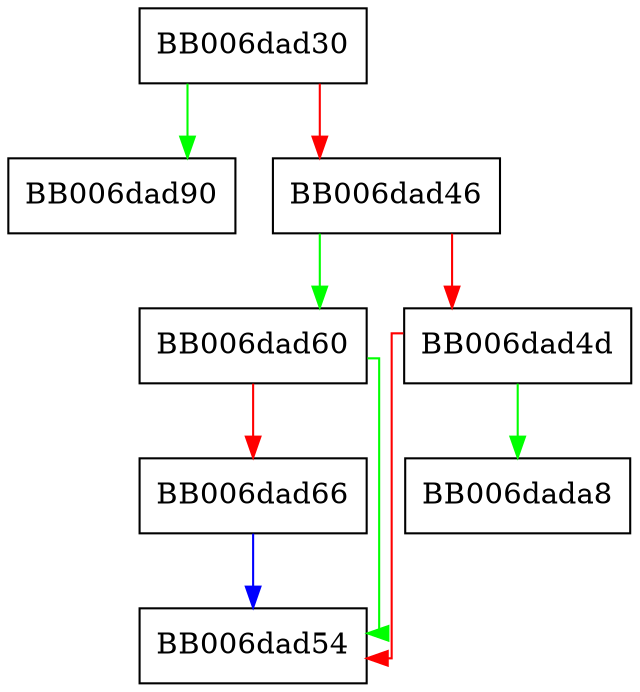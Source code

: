 digraph hmac_update {
  node [shape="box"];
  graph [splines=ortho];
  BB006dad30 -> BB006dad90 [color="green"];
  BB006dad30 -> BB006dad46 [color="red"];
  BB006dad46 -> BB006dad60 [color="green"];
  BB006dad46 -> BB006dad4d [color="red"];
  BB006dad4d -> BB006dada8 [color="green"];
  BB006dad4d -> BB006dad54 [color="red"];
  BB006dad60 -> BB006dad54 [color="green"];
  BB006dad60 -> BB006dad66 [color="red"];
  BB006dad66 -> BB006dad54 [color="blue"];
}